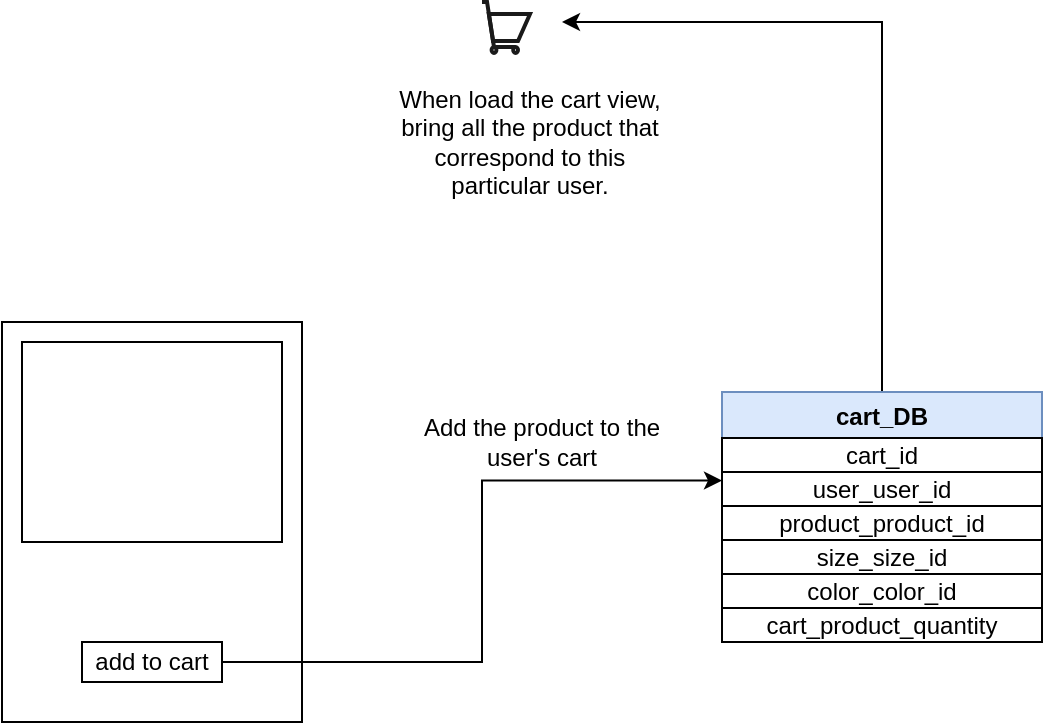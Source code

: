<mxfile version="17.2.5" type="device"><diagram id="seWTdlz44G_9nl90OksE" name="Page-1"><mxGraphModel dx="616" dy="526" grid="1" gridSize="10" guides="1" tooltips="1" connect="1" arrows="1" fold="1" page="1" pageScale="1" pageWidth="827" pageHeight="1169" math="0" shadow="0"><root><mxCell id="0"/><mxCell id="1" parent="0"/><mxCell id="DdacAjowL6SOTTQf3r2v-1" value="" style="rounded=0;whiteSpace=wrap;html=1;" vertex="1" parent="1"><mxGeometry x="80" y="200" width="150" height="200" as="geometry"/></mxCell><mxCell id="DdacAjowL6SOTTQf3r2v-2" value="" style="rounded=0;whiteSpace=wrap;html=1;" vertex="1" parent="1"><mxGeometry x="90" y="210" width="130" height="100" as="geometry"/></mxCell><mxCell id="DdacAjowL6SOTTQf3r2v-13" style="edgeStyle=orthogonalEdgeStyle;rounded=0;orthogonalLoop=1;jettySize=auto;html=1;entryX=0;entryY=0.25;entryDx=0;entryDy=0;" edge="1" parent="1" source="DdacAjowL6SOTTQf3r2v-3" target="DdacAjowL6SOTTQf3r2v-8"><mxGeometry relative="1" as="geometry"><mxPoint x="400.0" y="280" as="targetPoint"/><Array as="points"><mxPoint x="320" y="370"/><mxPoint x="320" y="279"/></Array></mxGeometry></mxCell><mxCell id="DdacAjowL6SOTTQf3r2v-3" value="add to cart" style="rounded=0;whiteSpace=wrap;html=1;" vertex="1" parent="1"><mxGeometry x="120" y="360" width="70" height="20" as="geometry"/></mxCell><mxCell id="DdacAjowL6SOTTQf3r2v-17" style="edgeStyle=orthogonalEdgeStyle;rounded=0;orthogonalLoop=1;jettySize=auto;html=1;" edge="1" parent="1" source="DdacAjowL6SOTTQf3r2v-6"><mxGeometry relative="1" as="geometry"><mxPoint x="360" y="50" as="targetPoint"/><Array as="points"><mxPoint x="520" y="50"/></Array></mxGeometry></mxCell><mxCell id="DdacAjowL6SOTTQf3r2v-6" value="cart_DB" style="swimlane;fillColor=#dae8fc;strokeColor=#6c8ebf;" vertex="1" parent="1"><mxGeometry x="440" y="235" width="160" height="125" as="geometry"><mxRectangle x="320" y="200" width="160" height="23" as="alternateBounds"/></mxGeometry></mxCell><mxCell id="DdacAjowL6SOTTQf3r2v-7" value="cart_id" style="rounded=0;whiteSpace=wrap;html=1;" vertex="1" parent="DdacAjowL6SOTTQf3r2v-6"><mxGeometry y="23" width="160" height="17" as="geometry"/></mxCell><mxCell id="DdacAjowL6SOTTQf3r2v-8" value="user_user_id" style="rounded=0;whiteSpace=wrap;html=1;" vertex="1" parent="DdacAjowL6SOTTQf3r2v-6"><mxGeometry y="40" width="160" height="17" as="geometry"/></mxCell><mxCell id="DdacAjowL6SOTTQf3r2v-9" value="product_product_id" style="rounded=0;whiteSpace=wrap;html=1;" vertex="1" parent="DdacAjowL6SOTTQf3r2v-6"><mxGeometry y="57" width="160" height="17" as="geometry"/></mxCell><mxCell id="DdacAjowL6SOTTQf3r2v-10" value="size_size_id" style="rounded=0;whiteSpace=wrap;html=1;" vertex="1" parent="DdacAjowL6SOTTQf3r2v-6"><mxGeometry y="74" width="160" height="17" as="geometry"/></mxCell><mxCell id="DdacAjowL6SOTTQf3r2v-11" value="color_color_id" style="rounded=0;whiteSpace=wrap;html=1;" vertex="1" parent="DdacAjowL6SOTTQf3r2v-6"><mxGeometry y="91" width="160" height="17" as="geometry"/></mxCell><mxCell id="DdacAjowL6SOTTQf3r2v-12" value="cart_product_quantity" style="rounded=0;whiteSpace=wrap;html=1;" vertex="1" parent="DdacAjowL6SOTTQf3r2v-6"><mxGeometry y="108" width="160" height="17" as="geometry"/></mxCell><mxCell id="DdacAjowL6SOTTQf3r2v-14" value="Add the product to the user's cart" style="text;html=1;strokeColor=none;fillColor=none;align=center;verticalAlign=middle;whiteSpace=wrap;rounded=0;" vertex="1" parent="1"><mxGeometry x="280" y="245" width="140" height="30" as="geometry"/></mxCell><mxCell id="DdacAjowL6SOTTQf3r2v-15" value="" style="html=1;verticalLabelPosition=bottom;align=center;labelBackgroundColor=#ffffff;verticalAlign=top;strokeWidth=2;strokeColor=#1A1A1A;shadow=0;dashed=0;shape=mxgraph.ios7.icons.shopping_cart;direction=east;flipH=0;flipV=0;" vertex="1" parent="1"><mxGeometry x="320" y="40" width="24" height="25.5" as="geometry"/></mxCell><mxCell id="DdacAjowL6SOTTQf3r2v-16" value="When load the cart view, bring all the product that correspond to this particular user." style="text;html=1;strokeColor=none;fillColor=none;align=center;verticalAlign=middle;whiteSpace=wrap;rounded=0;" vertex="1" parent="1"><mxGeometry x="274" y="80" width="140" height="60" as="geometry"/></mxCell></root></mxGraphModel></diagram></mxfile>